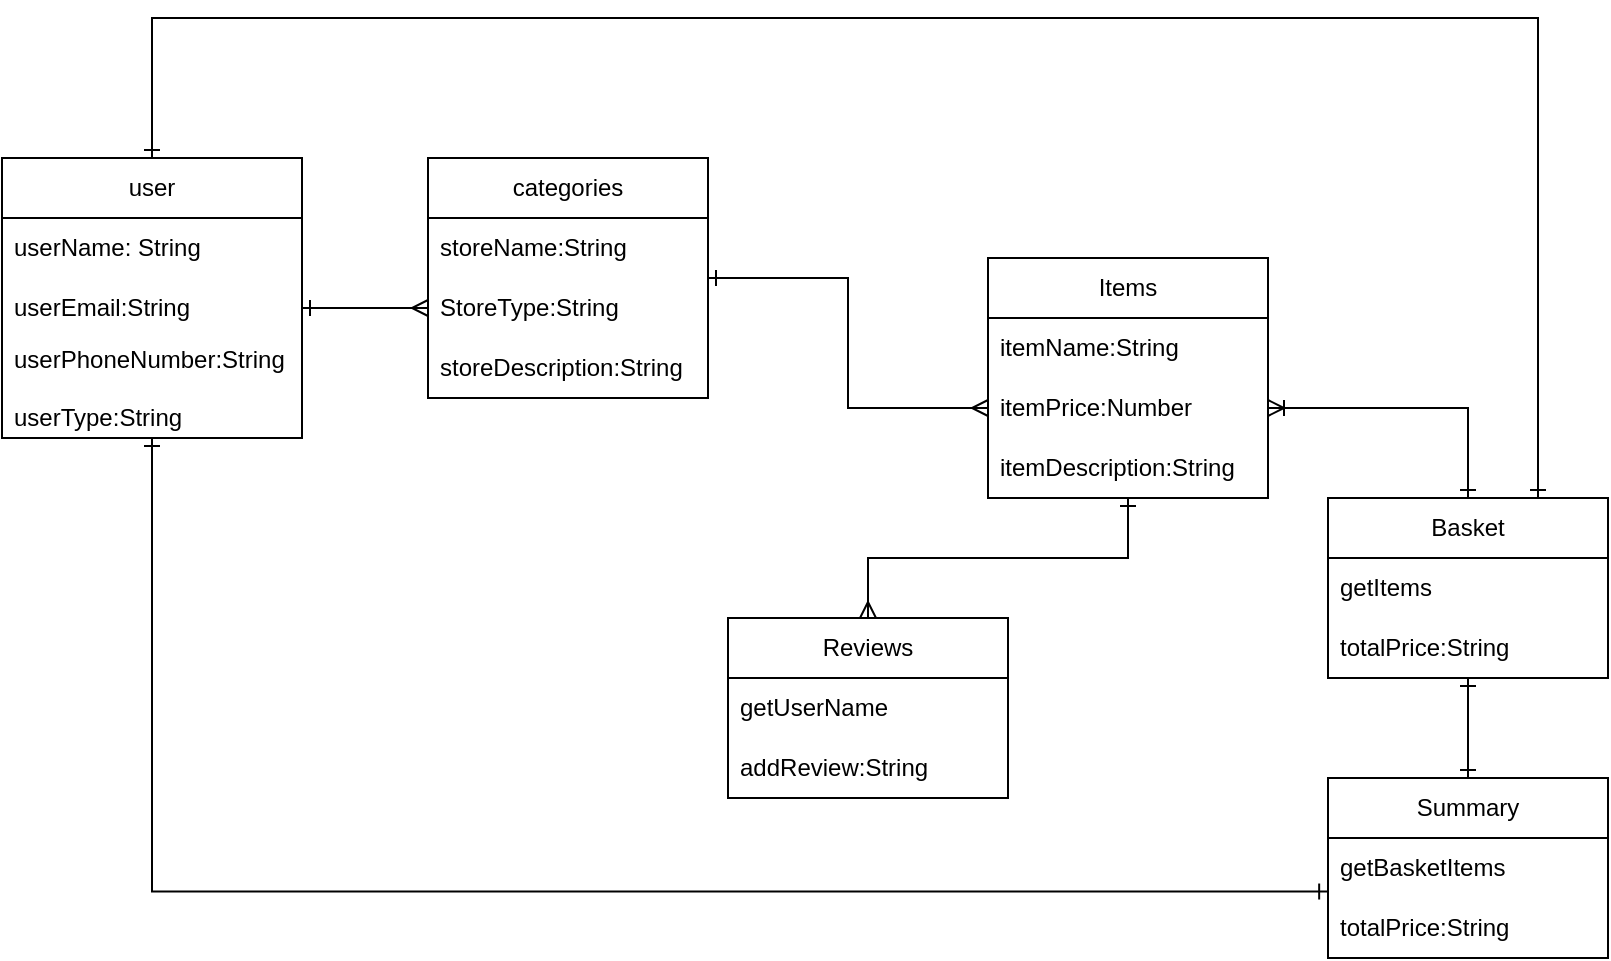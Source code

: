 <mxfile version="24.4.6" type="github">
  <diagram id="tudVDepnXRt6qlkx3hoj" name="Page-1">
    <mxGraphModel dx="955" dy="632" grid="1" gridSize="10" guides="1" tooltips="1" connect="1" arrows="1" fold="1" page="1" pageScale="1" pageWidth="850" pageHeight="1100" math="0" shadow="0" extFonts="Permanent Marker^https://fonts.googleapis.com/css?family=Permanent+Marker">
      <root>
        <mxCell id="0" />
        <mxCell id="1" parent="0" />
        <mxCell id="g8yUDHIAApi2IbtOjRIm-1" style="edgeStyle=orthogonalEdgeStyle;rounded=0;orthogonalLoop=1;jettySize=auto;html=1;exitX=0.5;exitY=0;exitDx=0;exitDy=0;entryX=0.75;entryY=0;entryDx=0;entryDy=0;startArrow=ERone;startFill=0;endArrow=ERone;endFill=0;" parent="1" source="1LcVgxf9u3emrjaR6t1b-1" target="1LcVgxf9u3emrjaR6t1b-18" edge="1">
          <mxGeometry relative="1" as="geometry">
            <Array as="points">
              <mxPoint x="112" y="40" />
              <mxPoint x="805" y="40" />
            </Array>
          </mxGeometry>
        </mxCell>
        <mxCell id="Q7yleLXk8zGqGpsQWHaA-7" value="" style="edgeStyle=orthogonalEdgeStyle;rounded=0;orthogonalLoop=1;jettySize=auto;html=1;entryX=-0.003;entryY=-0.108;entryDx=0;entryDy=0;entryPerimeter=0;startArrow=ERone;startFill=0;endArrow=ERone;endFill=0;" edge="1" parent="1" source="1LcVgxf9u3emrjaR6t1b-1" target="Q7yleLXk8zGqGpsQWHaA-4">
          <mxGeometry relative="1" as="geometry">
            <mxPoint x="390" y="500" as="targetPoint" />
          </mxGeometry>
        </mxCell>
        <mxCell id="1LcVgxf9u3emrjaR6t1b-1" value="user" style="swimlane;fontStyle=0;childLayout=stackLayout;horizontal=1;startSize=30;horizontalStack=0;resizeParent=1;resizeParentMax=0;resizeLast=0;collapsible=1;marginBottom=0;whiteSpace=wrap;html=1;" parent="1" vertex="1">
          <mxGeometry x="37" y="110" width="150" height="140" as="geometry" />
        </mxCell>
        <mxCell id="1LcVgxf9u3emrjaR6t1b-2" value="userName: String" style="text;strokeColor=none;fillColor=none;align=left;verticalAlign=middle;spacingLeft=4;spacingRight=4;overflow=hidden;points=[[0,0.5],[1,0.5]];portConstraint=eastwest;rotatable=0;whiteSpace=wrap;html=1;" parent="1LcVgxf9u3emrjaR6t1b-1" vertex="1">
          <mxGeometry y="30" width="150" height="30" as="geometry" />
        </mxCell>
        <mxCell id="1LcVgxf9u3emrjaR6t1b-3" value="userEmail:String" style="text;strokeColor=none;fillColor=none;align=left;verticalAlign=middle;spacingLeft=4;spacingRight=4;overflow=hidden;points=[[0,0.5],[1,0.5]];portConstraint=eastwest;rotatable=0;whiteSpace=wrap;html=1;" parent="1LcVgxf9u3emrjaR6t1b-1" vertex="1">
          <mxGeometry y="60" width="150" height="30" as="geometry" />
        </mxCell>
        <mxCell id="1LcVgxf9u3emrjaR6t1b-4" value="userPhoneNumber:String&lt;div&gt;&lt;br&gt;&lt;/div&gt;&lt;div&gt;userType:String&lt;/div&gt;" style="text;strokeColor=none;fillColor=none;align=left;verticalAlign=middle;spacingLeft=4;spacingRight=4;overflow=hidden;points=[[0,0.5],[1,0.5]];portConstraint=eastwest;rotatable=0;whiteSpace=wrap;html=1;" parent="1LcVgxf9u3emrjaR6t1b-1" vertex="1">
          <mxGeometry y="90" width="150" height="50" as="geometry" />
        </mxCell>
        <mxCell id="1LcVgxf9u3emrjaR6t1b-27" style="edgeStyle=orthogonalEdgeStyle;rounded=0;orthogonalLoop=1;jettySize=auto;html=1;exitX=1;exitY=0.5;exitDx=0;exitDy=0;startArrow=ERone;startFill=0;endArrow=ERmany;endFill=0;" parent="1" source="1LcVgxf9u3emrjaR6t1b-5" target="1LcVgxf9u3emrjaR6t1b-12" edge="1">
          <mxGeometry relative="1" as="geometry" />
        </mxCell>
        <mxCell id="1LcVgxf9u3emrjaR6t1b-5" value="categories" style="swimlane;fontStyle=0;childLayout=stackLayout;horizontal=1;startSize=30;horizontalStack=0;resizeParent=1;resizeParentMax=0;resizeLast=0;collapsible=1;marginBottom=0;whiteSpace=wrap;html=1;" parent="1" vertex="1">
          <mxGeometry x="250" y="110" width="140" height="120" as="geometry" />
        </mxCell>
        <mxCell id="1LcVgxf9u3emrjaR6t1b-6" value="storeName:String" style="text;strokeColor=none;fillColor=none;align=left;verticalAlign=middle;spacingLeft=4;spacingRight=4;overflow=hidden;points=[[0,0.5],[1,0.5]];portConstraint=eastwest;rotatable=0;whiteSpace=wrap;html=1;" parent="1LcVgxf9u3emrjaR6t1b-5" vertex="1">
          <mxGeometry y="30" width="140" height="30" as="geometry" />
        </mxCell>
        <mxCell id="1LcVgxf9u3emrjaR6t1b-7" value="StoreType:String" style="text;strokeColor=none;fillColor=none;align=left;verticalAlign=middle;spacingLeft=4;spacingRight=4;overflow=hidden;points=[[0,0.5],[1,0.5]];portConstraint=eastwest;rotatable=0;whiteSpace=wrap;html=1;" parent="1LcVgxf9u3emrjaR6t1b-5" vertex="1">
          <mxGeometry y="60" width="140" height="30" as="geometry" />
        </mxCell>
        <mxCell id="1LcVgxf9u3emrjaR6t1b-8" value="storeDescription:String" style="text;strokeColor=none;fillColor=none;align=left;verticalAlign=middle;spacingLeft=4;spacingRight=4;overflow=hidden;points=[[0,0.5],[1,0.5]];portConstraint=eastwest;rotatable=0;whiteSpace=wrap;html=1;" parent="1LcVgxf9u3emrjaR6t1b-5" vertex="1">
          <mxGeometry y="90" width="140" height="30" as="geometry" />
        </mxCell>
        <mxCell id="1LcVgxf9u3emrjaR6t1b-28" style="edgeStyle=orthogonalEdgeStyle;rounded=0;orthogonalLoop=1;jettySize=auto;html=1;entryX=0.5;entryY=0;entryDx=0;entryDy=0;startArrow=ERone;startFill=0;endArrow=ERmany;endFill=0;" parent="1" source="1LcVgxf9u3emrjaR6t1b-10" target="1LcVgxf9u3emrjaR6t1b-14" edge="1">
          <mxGeometry relative="1" as="geometry" />
        </mxCell>
        <mxCell id="1LcVgxf9u3emrjaR6t1b-10" value="Items" style="swimlane;fontStyle=0;childLayout=stackLayout;horizontal=1;startSize=30;horizontalStack=0;resizeParent=1;resizeParentMax=0;resizeLast=0;collapsible=1;marginBottom=0;whiteSpace=wrap;html=1;" parent="1" vertex="1">
          <mxGeometry x="530" y="160" width="140" height="120" as="geometry" />
        </mxCell>
        <mxCell id="1LcVgxf9u3emrjaR6t1b-11" value="itemName:String" style="text;strokeColor=none;fillColor=none;align=left;verticalAlign=middle;spacingLeft=4;spacingRight=4;overflow=hidden;points=[[0,0.5],[1,0.5]];portConstraint=eastwest;rotatable=0;whiteSpace=wrap;html=1;" parent="1LcVgxf9u3emrjaR6t1b-10" vertex="1">
          <mxGeometry y="30" width="140" height="30" as="geometry" />
        </mxCell>
        <mxCell id="1LcVgxf9u3emrjaR6t1b-12" value="itemPrice:Number" style="text;strokeColor=none;fillColor=none;align=left;verticalAlign=middle;spacingLeft=4;spacingRight=4;overflow=hidden;points=[[0,0.5],[1,0.5]];portConstraint=eastwest;rotatable=0;whiteSpace=wrap;html=1;" parent="1LcVgxf9u3emrjaR6t1b-10" vertex="1">
          <mxGeometry y="60" width="140" height="30" as="geometry" />
        </mxCell>
        <mxCell id="1LcVgxf9u3emrjaR6t1b-13" value="itemDescription:String" style="text;strokeColor=none;fillColor=none;align=left;verticalAlign=middle;spacingLeft=4;spacingRight=4;overflow=hidden;points=[[0,0.5],[1,0.5]];portConstraint=eastwest;rotatable=0;whiteSpace=wrap;html=1;" parent="1LcVgxf9u3emrjaR6t1b-10" vertex="1">
          <mxGeometry y="90" width="140" height="30" as="geometry" />
        </mxCell>
        <mxCell id="1LcVgxf9u3emrjaR6t1b-14" value="Reviews" style="swimlane;fontStyle=0;childLayout=stackLayout;horizontal=1;startSize=30;horizontalStack=0;resizeParent=1;resizeParentMax=0;resizeLast=0;collapsible=1;marginBottom=0;whiteSpace=wrap;html=1;" parent="1" vertex="1">
          <mxGeometry x="400" y="340" width="140" height="90" as="geometry" />
        </mxCell>
        <mxCell id="1LcVgxf9u3emrjaR6t1b-15" value="getUserName" style="text;strokeColor=none;fillColor=none;align=left;verticalAlign=middle;spacingLeft=4;spacingRight=4;overflow=hidden;points=[[0,0.5],[1,0.5]];portConstraint=eastwest;rotatable=0;whiteSpace=wrap;html=1;" parent="1LcVgxf9u3emrjaR6t1b-14" vertex="1">
          <mxGeometry y="30" width="140" height="30" as="geometry" />
        </mxCell>
        <mxCell id="1LcVgxf9u3emrjaR6t1b-16" value="addReview:String" style="text;strokeColor=none;fillColor=none;align=left;verticalAlign=middle;spacingLeft=4;spacingRight=4;overflow=hidden;points=[[0,0.5],[1,0.5]];portConstraint=eastwest;rotatable=0;whiteSpace=wrap;html=1;" parent="1LcVgxf9u3emrjaR6t1b-14" vertex="1">
          <mxGeometry y="60" width="140" height="30" as="geometry" />
        </mxCell>
        <mxCell id="Q7yleLXk8zGqGpsQWHaA-5" value="" style="edgeStyle=orthogonalEdgeStyle;rounded=0;orthogonalLoop=1;jettySize=auto;html=1;entryX=0.5;entryY=0;entryDx=0;entryDy=0;startArrow=ERone;startFill=0;endArrow=ERone;endFill=0;" edge="1" parent="1" source="1LcVgxf9u3emrjaR6t1b-18" target="Q7yleLXk8zGqGpsQWHaA-2">
          <mxGeometry relative="1" as="geometry" />
        </mxCell>
        <mxCell id="1LcVgxf9u3emrjaR6t1b-18" value="Basket" style="swimlane;fontStyle=0;childLayout=stackLayout;horizontal=1;startSize=30;horizontalStack=0;resizeParent=1;resizeParentMax=0;resizeLast=0;collapsible=1;marginBottom=0;whiteSpace=wrap;html=1;" parent="1" vertex="1">
          <mxGeometry x="700" y="280" width="140" height="90" as="geometry" />
        </mxCell>
        <mxCell id="1LcVgxf9u3emrjaR6t1b-19" value="getItems" style="text;strokeColor=none;fillColor=none;align=left;verticalAlign=middle;spacingLeft=4;spacingRight=4;overflow=hidden;points=[[0,0.5],[1,0.5]];portConstraint=eastwest;rotatable=0;whiteSpace=wrap;html=1;" parent="1LcVgxf9u3emrjaR6t1b-18" vertex="1">
          <mxGeometry y="30" width="140" height="30" as="geometry" />
        </mxCell>
        <mxCell id="1LcVgxf9u3emrjaR6t1b-21" value="totalPrice:String" style="text;strokeColor=none;fillColor=none;align=left;verticalAlign=middle;spacingLeft=4;spacingRight=4;overflow=hidden;points=[[0,0.5],[1,0.5]];portConstraint=eastwest;rotatable=0;whiteSpace=wrap;html=1;" parent="1LcVgxf9u3emrjaR6t1b-18" vertex="1">
          <mxGeometry y="60" width="140" height="30" as="geometry" />
        </mxCell>
        <mxCell id="1LcVgxf9u3emrjaR6t1b-26" style="edgeStyle=orthogonalEdgeStyle;rounded=0;orthogonalLoop=1;jettySize=auto;html=1;exitX=1;exitY=0.5;exitDx=0;exitDy=0;entryX=0;entryY=0.5;entryDx=0;entryDy=0;endArrow=ERmany;endFill=0;startArrow=ERone;startFill=0;" parent="1" source="1LcVgxf9u3emrjaR6t1b-3" target="1LcVgxf9u3emrjaR6t1b-7" edge="1">
          <mxGeometry relative="1" as="geometry" />
        </mxCell>
        <mxCell id="1LcVgxf9u3emrjaR6t1b-30" style="edgeStyle=orthogonalEdgeStyle;rounded=0;orthogonalLoop=1;jettySize=auto;html=1;exitX=1;exitY=0.5;exitDx=0;exitDy=0;entryX=0.5;entryY=0;entryDx=0;entryDy=0;startArrow=ERoneToMany;startFill=0;endArrow=ERone;endFill=0;" parent="1" source="1LcVgxf9u3emrjaR6t1b-12" target="1LcVgxf9u3emrjaR6t1b-18" edge="1">
          <mxGeometry relative="1" as="geometry" />
        </mxCell>
        <mxCell id="Q7yleLXk8zGqGpsQWHaA-2" value="Summary" style="swimlane;fontStyle=0;childLayout=stackLayout;horizontal=1;startSize=30;horizontalStack=0;resizeParent=1;resizeParentMax=0;resizeLast=0;collapsible=1;marginBottom=0;whiteSpace=wrap;html=1;" vertex="1" parent="1">
          <mxGeometry x="700" y="420" width="140" height="90" as="geometry" />
        </mxCell>
        <mxCell id="Q7yleLXk8zGqGpsQWHaA-3" value="getBasketItems" style="text;strokeColor=none;fillColor=none;align=left;verticalAlign=middle;spacingLeft=4;spacingRight=4;overflow=hidden;points=[[0,0.5],[1,0.5]];portConstraint=eastwest;rotatable=0;whiteSpace=wrap;html=1;" vertex="1" parent="Q7yleLXk8zGqGpsQWHaA-2">
          <mxGeometry y="30" width="140" height="30" as="geometry" />
        </mxCell>
        <mxCell id="Q7yleLXk8zGqGpsQWHaA-4" value="totalPrice:String" style="text;strokeColor=none;fillColor=none;align=left;verticalAlign=middle;spacingLeft=4;spacingRight=4;overflow=hidden;points=[[0,0.5],[1,0.5]];portConstraint=eastwest;rotatable=0;whiteSpace=wrap;html=1;" vertex="1" parent="Q7yleLXk8zGqGpsQWHaA-2">
          <mxGeometry y="60" width="140" height="30" as="geometry" />
        </mxCell>
      </root>
    </mxGraphModel>
  </diagram>
</mxfile>
